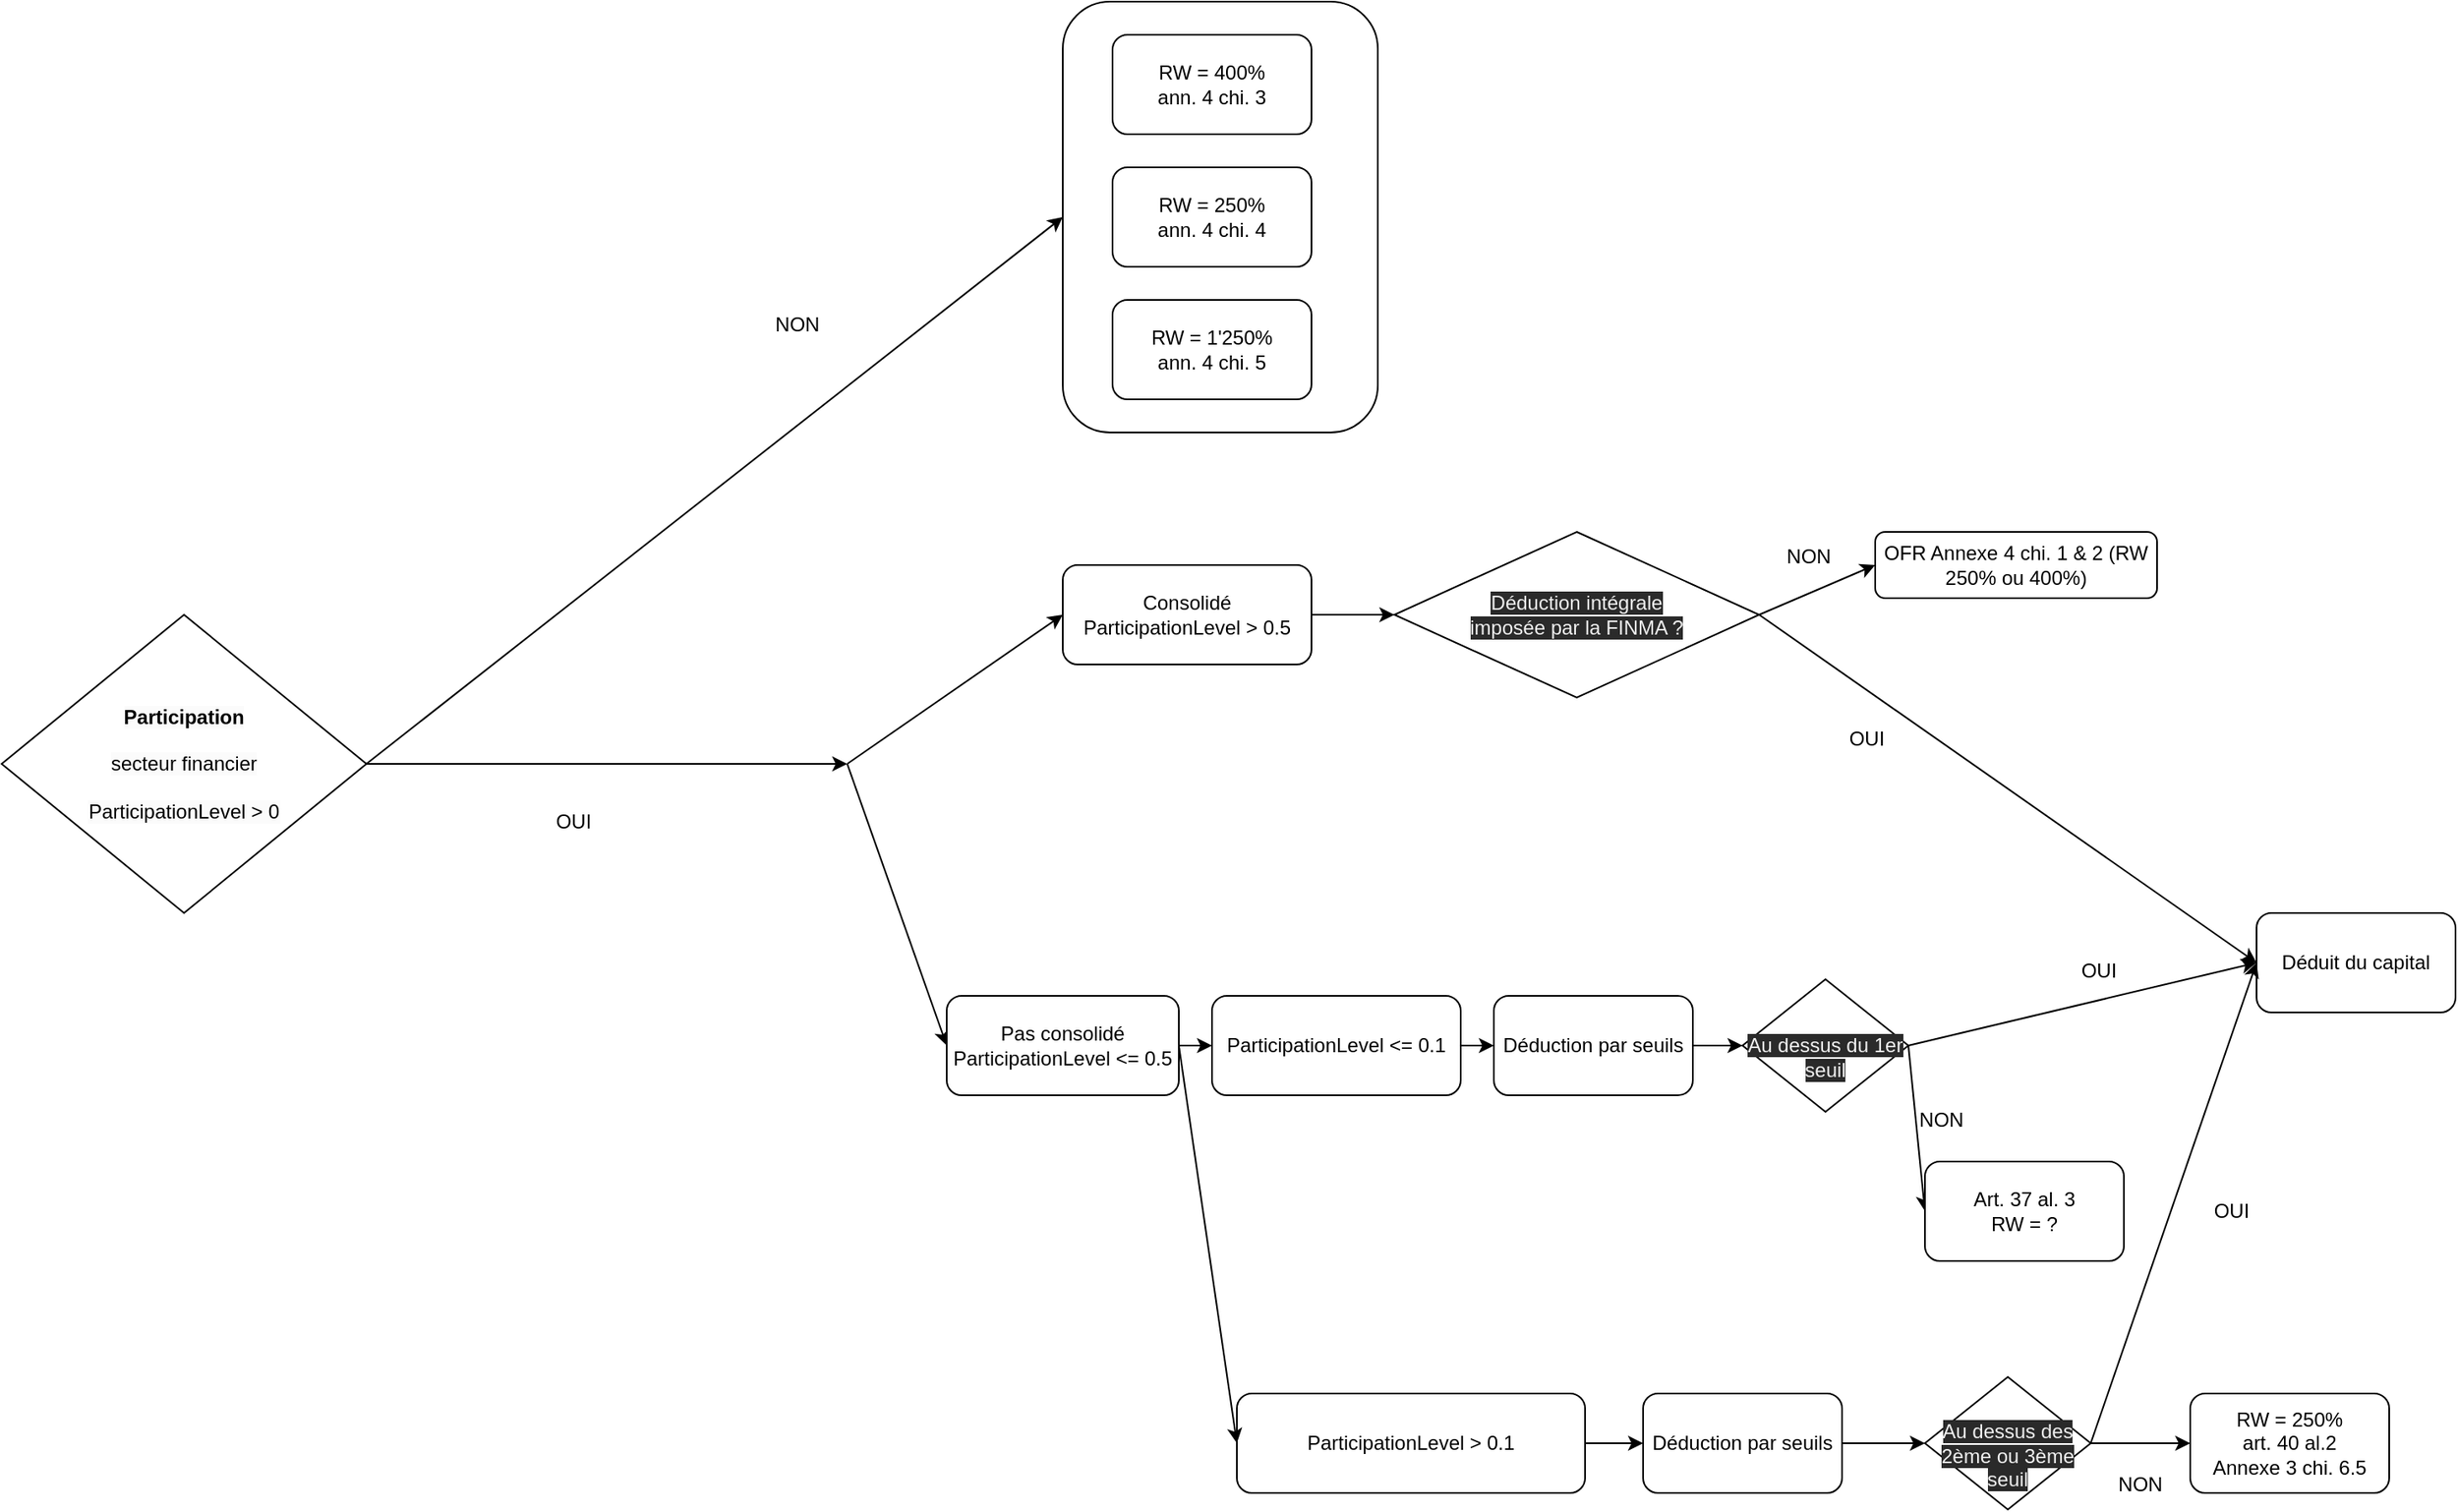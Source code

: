 <mxfile version="26.0.4">
  <diagram id="8fR3vlSnVLAmuQqtyXcf" name="Page-1">
    <mxGraphModel dx="3038" dy="1986" grid="1" gridSize="10" guides="1" tooltips="1" connect="1" arrows="1" fold="1" page="1" pageScale="1" pageWidth="850" pageHeight="1100" math="0" shadow="0">
      <root>
        <mxCell id="0" />
        <mxCell id="1" parent="0" />
        <mxCell id="55xLRYJCAfBFtzbybxeJ-20" value="" style="rounded=1;whiteSpace=wrap;html=1;" parent="1" vertex="1">
          <mxGeometry x="290" y="-130" width="190" height="260" as="geometry" />
        </mxCell>
        <mxCell id="1I_q_eXfddDbX86g2_ze-2" value="" style="endArrow=classic;html=1;rounded=0;entryX=0;entryY=0.5;entryDx=0;entryDy=0;" parent="1" target="1I_q_eXfddDbX86g2_ze-4" edge="1">
          <mxGeometry width="50" height="50" relative="1" as="geometry">
            <mxPoint x="160" y="330" as="sourcePoint" />
            <mxPoint x="310" y="250" as="targetPoint" />
          </mxGeometry>
        </mxCell>
        <mxCell id="1I_q_eXfddDbX86g2_ze-3" value="" style="endArrow=classic;html=1;rounded=0;entryX=0;entryY=0.5;entryDx=0;entryDy=0;" parent="1" target="1I_q_eXfddDbX86g2_ze-6" edge="1">
          <mxGeometry width="50" height="50" relative="1" as="geometry">
            <mxPoint x="160" y="330" as="sourcePoint" />
            <mxPoint x="320" y="400" as="targetPoint" />
          </mxGeometry>
        </mxCell>
        <mxCell id="1I_q_eXfddDbX86g2_ze-4" value="Consolidé&lt;div&gt;ParticipationLevel &amp;gt; 0.5&lt;br&gt;&lt;/div&gt;" style="rounded=1;whiteSpace=wrap;html=1;" parent="1" vertex="1">
          <mxGeometry x="290" y="210" width="150" height="60" as="geometry" />
        </mxCell>
        <mxCell id="1I_q_eXfddDbX86g2_ze-6" value="Pas consolidé&lt;div&gt;ParticipationLevel &amp;lt;= 0.5&lt;br&gt;&lt;/div&gt;" style="rounded=1;whiteSpace=wrap;html=1;" parent="1" vertex="1">
          <mxGeometry x="220" y="470" width="140" height="60" as="geometry" />
        </mxCell>
        <mxCell id="1I_q_eXfddDbX86g2_ze-12" value="&lt;span style=&quot;color: rgb(240, 240, 240); font-family: Helvetica; font-size: 12px; font-style: normal; font-variant-ligatures: normal; font-variant-caps: normal; font-weight: 400; letter-spacing: normal; orphans: 2; text-align: center; text-indent: 0px; text-transform: none; widows: 2; word-spacing: 0px; -webkit-text-stroke-width: 0px; background-color: rgb(42, 42, 42); text-decoration-thickness: initial; text-decoration-style: initial; text-decoration-color: initial; float: none; display: inline !important;&quot;&gt;Déduction intégrale&lt;br&gt;imposée par la FINMA ?&lt;br&gt;&lt;/span&gt;" style="rhombus;whiteSpace=wrap;html=1;gradientColor=none;" parent="1" vertex="1">
          <mxGeometry x="490" y="190" width="220" height="100" as="geometry" />
        </mxCell>
        <mxCell id="1I_q_eXfddDbX86g2_ze-16" value="" style="endArrow=classic;html=1;rounded=0;entryX=0;entryY=0.5;entryDx=0;entryDy=0;exitX=1;exitY=0.5;exitDx=0;exitDy=0;" parent="1" source="1I_q_eXfddDbX86g2_ze-12" target="1I_q_eXfddDbX86g2_ze-41" edge="1">
          <mxGeometry width="50" height="50" relative="1" as="geometry">
            <mxPoint x="750" y="-40" as="sourcePoint" />
            <mxPoint x="740" y="240" as="targetPoint" />
          </mxGeometry>
        </mxCell>
        <mxCell id="1I_q_eXfddDbX86g2_ze-24" value="" style="endArrow=classic;html=1;rounded=0;exitX=1;exitY=0.5;exitDx=0;exitDy=0;entryX=0;entryY=0.5;entryDx=0;entryDy=0;" parent="1" source="1I_q_eXfddDbX86g2_ze-12" target="1I_q_eXfddDbX86g2_ze-26" edge="1">
          <mxGeometry width="50" height="50" relative="1" as="geometry">
            <mxPoint x="900" y="240" as="sourcePoint" />
            <mxPoint x="830" y="160" as="targetPoint" />
          </mxGeometry>
        </mxCell>
        <mxCell id="1I_q_eXfddDbX86g2_ze-26" value="OFR Annexe 4 chi. 1 &amp;amp; 2 (RW 250% ou 400%)" style="rounded=1;whiteSpace=wrap;html=1;" parent="1" vertex="1">
          <mxGeometry x="780" y="190" width="170" height="40" as="geometry" />
        </mxCell>
        <mxCell id="1I_q_eXfddDbX86g2_ze-30" value="ParticipationLevel &amp;lt;= 0.1" style="rounded=1;whiteSpace=wrap;html=1;" parent="1" vertex="1">
          <mxGeometry x="380" y="470" width="150" height="60" as="geometry" />
        </mxCell>
        <mxCell id="1I_q_eXfddDbX86g2_ze-31" value="" style="endArrow=classic;html=1;rounded=0;exitX=1;exitY=0.5;exitDx=0;exitDy=0;entryX=0;entryY=0.5;entryDx=0;entryDy=0;" parent="1" source="1I_q_eXfddDbX86g2_ze-6" target="1I_q_eXfddDbX86g2_ze-30" edge="1">
          <mxGeometry width="50" height="50" relative="1" as="geometry">
            <mxPoint x="370" y="360" as="sourcePoint" />
            <mxPoint x="390" y="360" as="targetPoint" />
          </mxGeometry>
        </mxCell>
        <mxCell id="1I_q_eXfddDbX86g2_ze-32" value="Déduction par seuils" style="rounded=1;whiteSpace=wrap;html=1;" parent="1" vertex="1">
          <mxGeometry x="550" y="470" width="120" height="60" as="geometry" />
        </mxCell>
        <mxCell id="1I_q_eXfddDbX86g2_ze-33" value="" style="endArrow=classic;html=1;rounded=0;exitX=1;exitY=0.5;exitDx=0;exitDy=0;entryX=0;entryY=0.5;entryDx=0;entryDy=0;" parent="1" source="1I_q_eXfddDbX86g2_ze-30" target="1I_q_eXfddDbX86g2_ze-32" edge="1">
          <mxGeometry width="50" height="50" relative="1" as="geometry">
            <mxPoint x="370" y="360" as="sourcePoint" />
            <mxPoint x="443.028" y="329.104" as="targetPoint" />
          </mxGeometry>
        </mxCell>
        <mxCell id="1I_q_eXfddDbX86g2_ze-35" value="" style="endArrow=classic;html=1;rounded=0;exitX=1;exitY=0.5;exitDx=0;exitDy=0;entryX=0;entryY=0.5;entryDx=0;entryDy=0;" parent="1" source="1I_q_eXfddDbX86g2_ze-32" target="1I_q_eXfddDbX86g2_ze-36" edge="1">
          <mxGeometry width="50" height="50" relative="1" as="geometry">
            <mxPoint x="530" y="470" as="sourcePoint" />
            <mxPoint x="690" y="520" as="targetPoint" />
          </mxGeometry>
        </mxCell>
        <mxCell id="1I_q_eXfddDbX86g2_ze-36" value="&lt;br&gt;&lt;span style=&quot;color: rgb(240, 240, 240); font-family: Helvetica; font-size: 12px; font-style: normal; font-variant-ligatures: normal; font-variant-caps: normal; font-weight: 400; letter-spacing: normal; orphans: 2; text-align: center; text-indent: 0px; text-transform: none; widows: 2; word-spacing: 0px; -webkit-text-stroke-width: 0px; background-color: rgb(42, 42, 42); text-decoration-thickness: initial; text-decoration-style: initial; text-decoration-color: initial; float: none; display: inline !important;&quot;&gt;Au dessus du 1er seuil&lt;/span&gt;&lt;br&gt;" style="rhombus;whiteSpace=wrap;html=1;" parent="1" vertex="1">
          <mxGeometry x="700" y="460" width="100" height="80" as="geometry" />
        </mxCell>
        <mxCell id="1I_q_eXfddDbX86g2_ze-37" value="" style="endArrow=classic;html=1;rounded=0;exitX=1;exitY=0.5;exitDx=0;exitDy=0;entryX=0;entryY=0.5;entryDx=0;entryDy=0;" parent="1" source="1I_q_eXfddDbX86g2_ze-36" target="1I_q_eXfddDbX86g2_ze-41" edge="1">
          <mxGeometry width="50" height="50" relative="1" as="geometry">
            <mxPoint x="850" y="522.5" as="sourcePoint" />
            <mxPoint x="860" y="470" as="targetPoint" />
          </mxGeometry>
        </mxCell>
        <mxCell id="1I_q_eXfddDbX86g2_ze-38" value="" style="endArrow=classic;html=1;rounded=0;exitX=1;exitY=0.5;exitDx=0;exitDy=0;entryX=0;entryY=0.5;entryDx=0;entryDy=0;" parent="1" source="1I_q_eXfddDbX86g2_ze-36" target="1I_q_eXfddDbX86g2_ze-44" edge="1">
          <mxGeometry width="50" height="50" relative="1" as="geometry">
            <mxPoint x="850" y="522.5" as="sourcePoint" />
            <mxPoint x="860" y="540" as="targetPoint" />
          </mxGeometry>
        </mxCell>
        <mxCell id="1I_q_eXfddDbX86g2_ze-39" value="OUI" style="text;html=1;strokeColor=none;fillColor=none;align=center;verticalAlign=middle;whiteSpace=wrap;rounded=0;" parent="1" vertex="1">
          <mxGeometry x="860" y="440" width="110" height="30" as="geometry" />
        </mxCell>
        <mxCell id="1I_q_eXfddDbX86g2_ze-40" value="NON" style="text;html=1;strokeColor=none;fillColor=none;align=center;verticalAlign=middle;whiteSpace=wrap;rounded=0;" parent="1" vertex="1">
          <mxGeometry x="790" y="530" width="60" height="30" as="geometry" />
        </mxCell>
        <mxCell id="1I_q_eXfddDbX86g2_ze-41" value="Déduit du capital" style="rounded=1;whiteSpace=wrap;html=1;" parent="1" vertex="1">
          <mxGeometry x="1010" y="420" width="120" height="60" as="geometry" />
        </mxCell>
        <mxCell id="1I_q_eXfddDbX86g2_ze-44" value="&lt;div&gt;Art. 37 al. 3&lt;/div&gt;&lt;div&gt;RW = ?&lt;/div&gt;" style="rounded=1;whiteSpace=wrap;html=1;" parent="1" vertex="1">
          <mxGeometry x="810" y="570" width="120" height="60" as="geometry" />
        </mxCell>
        <mxCell id="1I_q_eXfddDbX86g2_ze-45" value="&lt;br&gt;&lt;span style=&quot;color: rgb(240, 240, 240); font-family: Helvetica; font-size: 12px; font-style: normal; font-variant-ligatures: normal; font-variant-caps: normal; font-weight: 400; letter-spacing: normal; orphans: 2; text-align: center; text-indent: 0px; text-transform: none; widows: 2; word-spacing: 0px; -webkit-text-stroke-width: 0px; background-color: rgb(42, 42, 42); text-decoration-thickness: initial; text-decoration-style: initial; text-decoration-color: initial; float: none; display: inline !important;&quot;&gt;Au dessus des 2ème ou 3ème seuil&lt;/span&gt;" style="rhombus;whiteSpace=wrap;html=1;" parent="1" vertex="1">
          <mxGeometry x="810" y="700" width="100" height="80" as="geometry" />
        </mxCell>
        <mxCell id="1I_q_eXfddDbX86g2_ze-49" value="RW = 250%&lt;br&gt;art. 40 al.2&lt;div&gt;Annexe 3 chi. 6.5&lt;/div&gt;" style="rounded=1;whiteSpace=wrap;html=1;" parent="1" vertex="1">
          <mxGeometry x="970" y="710" width="120" height="60" as="geometry" />
        </mxCell>
        <mxCell id="1I_q_eXfddDbX86g2_ze-50" value="ParticipationLevel &amp;gt; 0.1" style="rounded=1;whiteSpace=wrap;html=1;" parent="1" vertex="1">
          <mxGeometry x="395" y="710" width="210" height="60" as="geometry" />
        </mxCell>
        <mxCell id="1I_q_eXfddDbX86g2_ze-51" value="" style="endArrow=classic;html=1;rounded=0;exitX=1;exitY=0.5;exitDx=0;exitDy=0;entryX=0;entryY=0.5;entryDx=0;entryDy=0;" parent="1" source="1I_q_eXfddDbX86g2_ze-6" target="1I_q_eXfddDbX86g2_ze-50" edge="1">
          <mxGeometry width="50" height="50" relative="1" as="geometry">
            <mxPoint x="370" y="510" as="sourcePoint" />
            <mxPoint x="420" y="510" as="targetPoint" />
          </mxGeometry>
        </mxCell>
        <mxCell id="1I_q_eXfddDbX86g2_ze-53" value="Déduction par seuils" style="rounded=1;whiteSpace=wrap;html=1;" parent="1" vertex="1">
          <mxGeometry x="640" y="710" width="120" height="60" as="geometry" />
        </mxCell>
        <mxCell id="1I_q_eXfddDbX86g2_ze-55" value="" style="endArrow=classic;html=1;rounded=0;exitX=1;exitY=0.5;exitDx=0;exitDy=0;entryX=0;entryY=0.5;entryDx=0;entryDy=0;" parent="1" source="1I_q_eXfddDbX86g2_ze-50" target="1I_q_eXfddDbX86g2_ze-53" edge="1">
          <mxGeometry width="50" height="50" relative="1" as="geometry">
            <mxPoint x="620" y="790" as="sourcePoint" />
            <mxPoint x="650" y="790" as="targetPoint" />
          </mxGeometry>
        </mxCell>
        <mxCell id="1I_q_eXfddDbX86g2_ze-56" value="" style="endArrow=classic;html=1;rounded=0;entryX=0;entryY=0.5;entryDx=0;entryDy=0;exitX=1;exitY=0.5;exitDx=0;exitDy=0;" parent="1" source="1I_q_eXfddDbX86g2_ze-53" target="1I_q_eXfddDbX86g2_ze-45" edge="1">
          <mxGeometry width="50" height="50" relative="1" as="geometry">
            <mxPoint x="785" y="750" as="sourcePoint" />
            <mxPoint x="650" y="750" as="targetPoint" />
          </mxGeometry>
        </mxCell>
        <mxCell id="1I_q_eXfddDbX86g2_ze-57" value="" style="endArrow=classic;html=1;rounded=0;exitX=1;exitY=0.5;exitDx=0;exitDy=0;entryX=0;entryY=0.5;entryDx=0;entryDy=0;" parent="1" source="1I_q_eXfddDbX86g2_ze-45" target="1I_q_eXfddDbX86g2_ze-41" edge="1">
          <mxGeometry width="50" height="50" relative="1" as="geometry">
            <mxPoint x="810" y="510" as="sourcePoint" />
            <mxPoint x="1020" y="460" as="targetPoint" />
          </mxGeometry>
        </mxCell>
        <mxCell id="1I_q_eXfddDbX86g2_ze-58" value="" style="endArrow=classic;html=1;rounded=0;exitX=1;exitY=0.5;exitDx=0;exitDy=0;entryX=0;entryY=0.5;entryDx=0;entryDy=0;" parent="1" source="1I_q_eXfddDbX86g2_ze-45" target="1I_q_eXfddDbX86g2_ze-49" edge="1">
          <mxGeometry width="50" height="50" relative="1" as="geometry">
            <mxPoint x="920" y="750" as="sourcePoint" />
            <mxPoint x="995" y="870" as="targetPoint" />
          </mxGeometry>
        </mxCell>
        <mxCell id="1I_q_eXfddDbX86g2_ze-59" value="" style="endArrow=classic;html=1;rounded=0;entryX=0;entryY=0.5;entryDx=0;entryDy=0;exitX=1;exitY=0.5;exitDx=0;exitDy=0;" parent="1" source="1I_q_eXfddDbX86g2_ze-4" target="1I_q_eXfddDbX86g2_ze-12" edge="1">
          <mxGeometry width="50" height="50" relative="1" as="geometry">
            <mxPoint x="660" y="70" as="sourcePoint" />
            <mxPoint x="730" y="-30" as="targetPoint" />
          </mxGeometry>
        </mxCell>
        <mxCell id="1I_q_eXfddDbX86g2_ze-60" value="OUI" style="text;html=1;strokeColor=none;fillColor=none;align=center;verticalAlign=middle;whiteSpace=wrap;rounded=0;" parent="1" vertex="1">
          <mxGeometry x="720" y="300" width="110" height="30" as="geometry" />
        </mxCell>
        <mxCell id="1I_q_eXfddDbX86g2_ze-61" value="NON" style="text;html=1;strokeColor=none;fillColor=none;align=center;verticalAlign=middle;whiteSpace=wrap;rounded=0;" parent="1" vertex="1">
          <mxGeometry x="710" y="190" width="60" height="30" as="geometry" />
        </mxCell>
        <mxCell id="1I_q_eXfddDbX86g2_ze-62" value="OUI" style="text;html=1;strokeColor=none;fillColor=none;align=center;verticalAlign=middle;whiteSpace=wrap;rounded=0;" parent="1" vertex="1">
          <mxGeometry x="940" y="585" width="110" height="30" as="geometry" />
        </mxCell>
        <mxCell id="1I_q_eXfddDbX86g2_ze-63" value="NON" style="text;html=1;strokeColor=none;fillColor=none;align=center;verticalAlign=middle;whiteSpace=wrap;rounded=0;" parent="1" vertex="1">
          <mxGeometry x="910" y="750" width="60" height="30" as="geometry" />
        </mxCell>
        <mxCell id="55xLRYJCAfBFtzbybxeJ-12" value="" style="endArrow=classic;html=1;rounded=0;exitX=1;exitY=0.5;exitDx=0;exitDy=0;" parent="1" source="55xLRYJCAfBFtzbybxeJ-17" edge="1">
          <mxGeometry width="50" height="50" relative="1" as="geometry">
            <mxPoint x="-110" y="330" as="sourcePoint" />
            <mxPoint x="160" y="330" as="targetPoint" />
          </mxGeometry>
        </mxCell>
        <mxCell id="55xLRYJCAfBFtzbybxeJ-13" value="RW = 250%&lt;br&gt;ann. 4 chi. 4" style="rounded=1;whiteSpace=wrap;html=1;" parent="1" vertex="1">
          <mxGeometry x="320" y="-30" width="120" height="60" as="geometry" />
        </mxCell>
        <mxCell id="55xLRYJCAfBFtzbybxeJ-14" value="RW = 400%&lt;br&gt;ann. 4 chi. 3" style="rounded=1;whiteSpace=wrap;html=1;" parent="1" vertex="1">
          <mxGeometry x="320" y="-110" width="120" height="60" as="geometry" />
        </mxCell>
        <mxCell id="55xLRYJCAfBFtzbybxeJ-16" value="RW = 1&#39;250%&lt;br&gt;ann. 4 chi. 5" style="rounded=1;whiteSpace=wrap;html=1;" parent="1" vertex="1">
          <mxGeometry x="320" y="50" width="120" height="60" as="geometry" />
        </mxCell>
        <mxCell id="55xLRYJCAfBFtzbybxeJ-17" value="&lt;span style=&quot;color: rgb(240, 240, 240); font-family: Helvetica; font-size: 12px; font-style: normal; font-variant-ligatures: normal; font-variant-caps: normal; font-weight: 400; letter-spacing: normal; orphans: 2; text-align: center; text-indent: 0px; text-transform: none; widows: 2; word-spacing: 0px; -webkit-text-stroke-width: 0px; background-color: rgb(42, 42, 42); text-decoration-thickness: initial; text-decoration-style: initial; text-decoration-color: initial; float: none; display: inline !important;&quot;&gt;&lt;b style=&quot;color: rgb(0, 0, 0); background-color: rgb(251, 251, 251);&quot;&gt;Participation&lt;/b&gt;&lt;br style=&quot;color: rgb(0, 0, 0); background-color: rgb(251, 251, 251);&quot;&gt;&lt;br style=&quot;color: rgb(0, 0, 0); background-color: rgb(251, 251, 251);&quot;&gt;&lt;span style=&quot;color: rgb(0, 0, 0); background-color: rgb(251, 251, 251);&quot;&gt;secteur financier&lt;/span&gt;&lt;br style=&quot;color: rgb(0, 0, 0); background-color: rgb(251, 251, 251);&quot;&gt;&lt;br style=&quot;color: rgb(0, 0, 0); background-color: rgb(251, 251, 251);&quot;&gt;&lt;span style=&quot;color: rgb(0, 0, 0); background-color: rgb(251, 251, 251);&quot;&gt;ParticipationLevel &amp;gt; 0&lt;/span&gt;&lt;br&gt;&lt;/span&gt;" style="rhombus;whiteSpace=wrap;html=1;" parent="1" vertex="1">
          <mxGeometry x="-350" y="240" width="220" height="180" as="geometry" />
        </mxCell>
        <mxCell id="55xLRYJCAfBFtzbybxeJ-18" value="OUI" style="text;html=1;strokeColor=none;fillColor=none;align=center;verticalAlign=middle;whiteSpace=wrap;rounded=0;" parent="1" vertex="1">
          <mxGeometry x="-60" y="350" width="110" height="30" as="geometry" />
        </mxCell>
        <mxCell id="55xLRYJCAfBFtzbybxeJ-19" value="" style="endArrow=classic;html=1;rounded=0;exitX=1;exitY=0.5;exitDx=0;exitDy=0;entryX=0;entryY=0.5;entryDx=0;entryDy=0;" parent="1" source="55xLRYJCAfBFtzbybxeJ-17" target="55xLRYJCAfBFtzbybxeJ-20" edge="1">
          <mxGeometry width="50" height="50" relative="1" as="geometry">
            <mxPoint x="720" y="250" as="sourcePoint" />
            <mxPoint x="280" y="10" as="targetPoint" />
          </mxGeometry>
        </mxCell>
        <mxCell id="55xLRYJCAfBFtzbybxeJ-21" value="NON" style="text;html=1;strokeColor=none;fillColor=none;align=center;verticalAlign=middle;whiteSpace=wrap;rounded=0;" parent="1" vertex="1">
          <mxGeometry x="100" y="50" width="60" height="30" as="geometry" />
        </mxCell>
      </root>
    </mxGraphModel>
  </diagram>
</mxfile>
